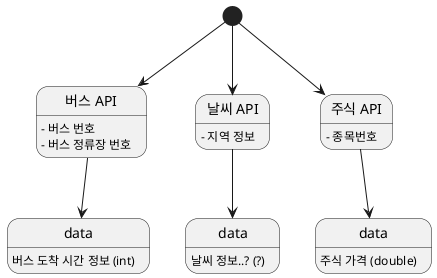 @startuml server-api

state "버스 API" as busState
busState: - 버스 번호
busState: - 버스 정류장 번호

state "날씨 API" as weatherState
weatherState: - 지역 정보

state "주식 API" as stockState
stockState: - 종목번호


state "data" as dataBus
dataBus: 버스 도착 시간 정보 (int)

state "data" as dataWeather
dataWeather: 날씨 정보..? (?)

state "data" as dataStock
dataStock: 주식 가격 (double)



[*] --> busState
[*] --> weatherState
[*] --> stockState
busState --> dataBus
weatherState --> dataWeather
stockState --> dataStock

@enduml
